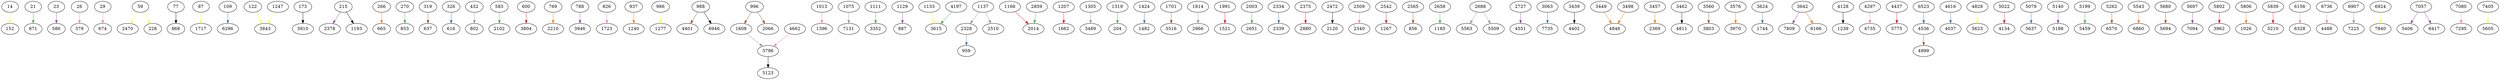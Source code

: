 digraph G {
	14 -> 152 [color="/set19/6"]
	21 -> 871 [color="/set19/3"]
	23 -> 586 [color="/set19/4"]
	26 -> 379 [color="/set19/8"]
	29 -> 674 [color="/set19/8"]
	59 -> 2470 [color="/set19/6"]
	59 -> 228 [color="/set19/6"]
	77 -> 868
	87 -> 1717 [color="/set19/6"]
	109 -> 6296 [color="/set19/2"]
	122 -> 3843 [color="/set19/6"]
	173 -> 3910
	215 -> 2378 [color="/set19/4"]
	215 -> 1193
	266 -> 665 [color="/set19/5"]
	270 -> 853 [color="/set19/3"]
	319 -> 637 [color="/set19/7"]
	326 -> 616 [color="/set19/2"]
	432 -> 802 [color="/set19/9"]
	583 -> 2102 [color="/set19/3"]
	600 -> 3804 [color="/set19/1"]
	769 -> 2210 [color="/set19/5"]
	788 -> 3946 [color="/set19/4"]
	826 -> 1723 [color="/set19/8"]
	937 -> 1240 [color="/set19/5"]
	986 -> 1277 [color="/set19/6"]
	988 -> 4401 [color="/set19/7"]
	988 -> 6946
	996 -> 1608 [color="/set19/7"]
	996 -> 2066 [color="/set19/7"]
	1013 -> 1396 [color="/set19/8"]
	1075 -> 7131 [color="/set19/9"]
	1111 -> 3352 [color="/set19/3"]
	1129 -> 887 [color="/set19/4"]
	1133 -> 3615 [color="/set19/6"]
	1137 -> 2328 [color="/set19/9"]
	1137 -> 2510 [color="/set19/9"]
	1166 -> 2014 [color="/set19/1"]
	1207 -> 1662 [color="/set19/1"]
	1247 -> 3843 [color="/set19/6"]
	1305 -> 3489 [color="/set19/9"]
	1319 -> 204 [color="/set19/3"]
	1424 -> 1482 [color="/set19/2"]
	1608 -> 3796 [color="/set19/9"]
	1701 -> 3516 [color="/set19/7"]
	1814 -> 2966 [color="/set19/9"]
	1991 -> 1521 [color="/set19/1"]
	2003 -> 2651 [color="/set19/3"]
	2328 -> 959 [color="/set19/2"]
	2334 -> 2339 [color="/set19/2"]
	2375 -> 2880 [color="/set19/1"]
	2472 -> 2120
	2509 -> 2340 [color="/set19/8"]
	2542 -> 1267 [color="/set19/1"]
	2565 -> 856 [color="/set19/7"]
	2658 -> 1185 [color="/set19/3"]
	2688 -> 5563 [color="/set19/9"]
	2688 -> 5509 [color="/set19/9"]
	2727 -> 4551 [color="/set19/4"]
	2859 -> 2014 [color="/set19/3"]
	3063 -> 7735 [color="/set19/2"]
	3439 -> 4402
	3449 -> 4846 [color="/set19/5"]
	3457 -> 2369 [color="/set19/5"]
	3462 -> 4811
	3498 -> 4846 [color="/set19/5"]
	3560 -> 3803 [color="/set19/7"]
	3576 -> 3970 [color="/set19/5"]
	3624 -> 1744 [color="/set19/2"]
	3642 -> 7809 [color="/set19/4"]
	3642 -> 6166 [color="/set19/5"]
	3796 -> 5123
	4128 -> 1239
	4197 -> 3615 [color="/set19/3"]
	4297 -> 4735 [color="/set19/8"]
	4437 -> 5775 [color="/set19/1"]
	4536 -> 4999 [color="/set19/7"]
	4616 -> 4037 [color="/set19/2"]
	4662 -> 3796 [color="/set19/8"]
	4828 -> 5623 [color="/set19/6"]
	5022 -> 4134 [color="/set19/1"]
	5079 -> 5637 [color="/set19/2"]
	5140 -> 5188 [color="/set19/4"]
	5199 -> 5459 [color="/set19/3"]
	5262 -> 6570 [color="/set19/7"]
	5543 -> 6860 [color="/set19/5"]
	5680 -> 5694 [color="/set19/7"]
	5697 -> 7094 [color="/set19/4"]
	5802 -> 3962 [color="/set19/1"]
	5806 -> 1026 [color="/set19/5"]
	5839 -> 5210 [color="/set19/1"]
	6156 -> 6328 [color="/set19/8"]
	6523 -> 4536 [color="/set19/2"]
	6736 -> 4488 [color="/set19/8"]
	6907 -> 7225 [color="/set19/9"]
	6924 -> 7840 [color="/set19/6"]
	7057 -> 5406 [color="/set19/4"]
	7057 -> 6417 [color="/set19/4"]
	7080 -> 7295 [color="/set19/8"]
	7405 -> 5605 [color="/set19/6"]
}
